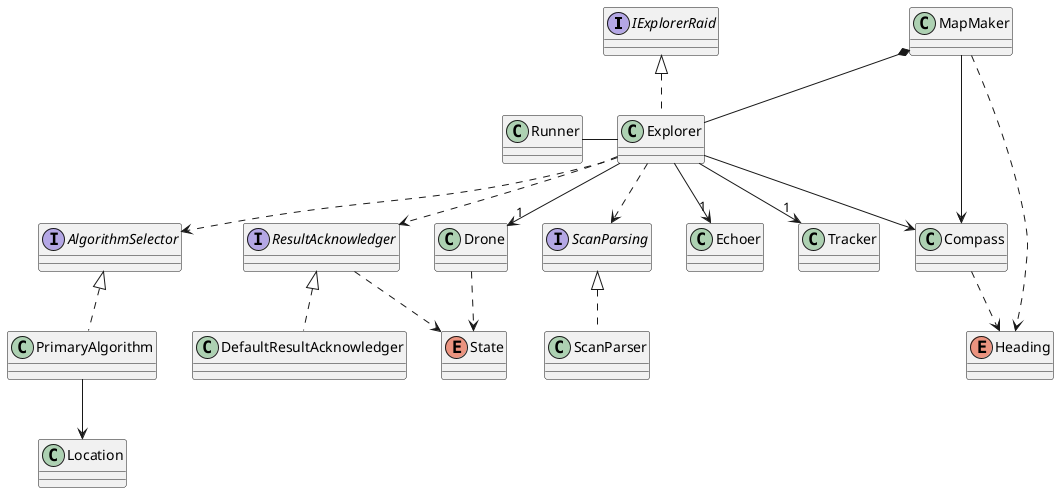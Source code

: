 @startuml HighLevel_UML

interface IExplorerRaid
interface AlgorithmSelector
interface ResultAcknowledger
interface ScanParsing

class Compass
class DefaultResultAcknowledger implements ResultAcknowledger
class Drone
class Echoer
class Explorer implements IExplorerRaid 
class Location
class MapMaker 
class PrimaryAlgorithm implements AlgorithmSelector
class Runner
class ScanParser implements ScanParsing
class Tracker

enum State
enum Heading

Compass ..> Heading

Drone ..> State

Explorer --> "1" Echoer
Explorer --> "1" Drone
Explorer --> Compass
Explorer ..> ScanParsing
Explorer --> "1" Tracker
Explorer ..> AlgorithmSelector
Explorer ..> ResultAcknowledger

MapMaker --> Compass
MapMaker *-- Explorer
MapMaker ..> Heading

PrimaryAlgorithm --> Location

ResultAcknowledger ..> State

Runner - Explorer

@enduml